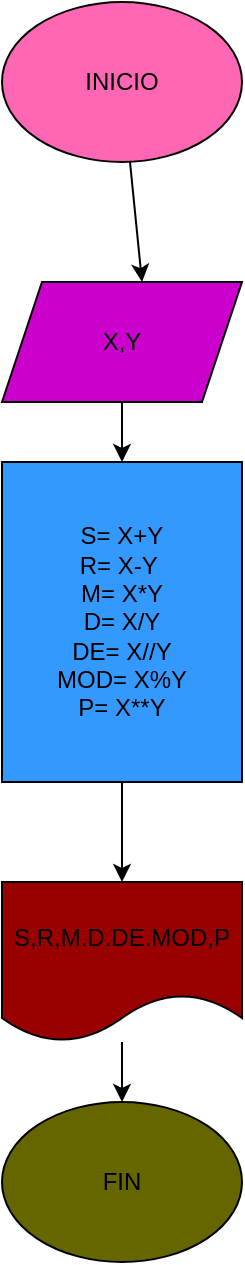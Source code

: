 <mxfile>
    <diagram id="q8ncFs3ZzMZHk_wH_WeJ" name="Página-1">
        <mxGraphModel dx="902" dy="411" grid="1" gridSize="10" guides="1" tooltips="1" connect="1" arrows="1" fold="1" page="1" pageScale="1" pageWidth="827" pageHeight="1169" math="0" shadow="0">
            <root>
                <mxCell id="0"/>
                <mxCell id="1" parent="0"/>
                <mxCell id="4" value="" style="edgeStyle=none;html=1;" edge="1" parent="1" source="2" target="3">
                    <mxGeometry relative="1" as="geometry">
                        <Array as="points">
                            <mxPoint x="410" y="160"/>
                        </Array>
                    </mxGeometry>
                </mxCell>
                <mxCell id="2" value="INICIO" style="ellipse;whiteSpace=wrap;html=1;fillColor=#FF66B3;" vertex="1" parent="1">
                    <mxGeometry x="340" y="20" width="120" height="80" as="geometry"/>
                </mxCell>
                <mxCell id="7" value="" style="edgeStyle=none;html=1;" edge="1" parent="1" source="3" target="6">
                    <mxGeometry relative="1" as="geometry"/>
                </mxCell>
                <mxCell id="3" value="X,Y" style="shape=parallelogram;perimeter=parallelogramPerimeter;whiteSpace=wrap;html=1;fixedSize=1;fillColor=#CC00CC;" vertex="1" parent="1">
                    <mxGeometry x="340" y="160" width="120" height="60" as="geometry"/>
                </mxCell>
                <mxCell id="11" value="" style="edgeStyle=none;html=1;" edge="1" parent="1" source="6" target="10">
                    <mxGeometry relative="1" as="geometry"/>
                </mxCell>
                <mxCell id="6" value="S= X+Y&lt;br&gt;R= X-Y&amp;nbsp;&lt;br&gt;M= X*Y&lt;br&gt;D= X/Y&lt;br&gt;DE= X//Y&lt;br&gt;MOD= X%Y&lt;br&gt;P= X**Y" style="rounded=0;whiteSpace=wrap;html=1;fillColor=#3399FF;" vertex="1" parent="1">
                    <mxGeometry x="340" y="250" width="120" height="160" as="geometry"/>
                </mxCell>
                <mxCell id="13" value="" style="edgeStyle=none;html=1;" edge="1" parent="1" source="10" target="12">
                    <mxGeometry relative="1" as="geometry"/>
                </mxCell>
                <mxCell id="10" value="S,R,M.D.DE.MOD,P" style="shape=document;whiteSpace=wrap;html=1;boundedLbl=1;fillColor=#990000;" vertex="1" parent="1">
                    <mxGeometry x="340" y="460" width="120" height="80" as="geometry"/>
                </mxCell>
                <mxCell id="12" value="FIN" style="ellipse;whiteSpace=wrap;html=1;fillColor=#666600;" vertex="1" parent="1">
                    <mxGeometry x="340" y="570" width="120" height="80" as="geometry"/>
                </mxCell>
            </root>
        </mxGraphModel>
    </diagram>
</mxfile>